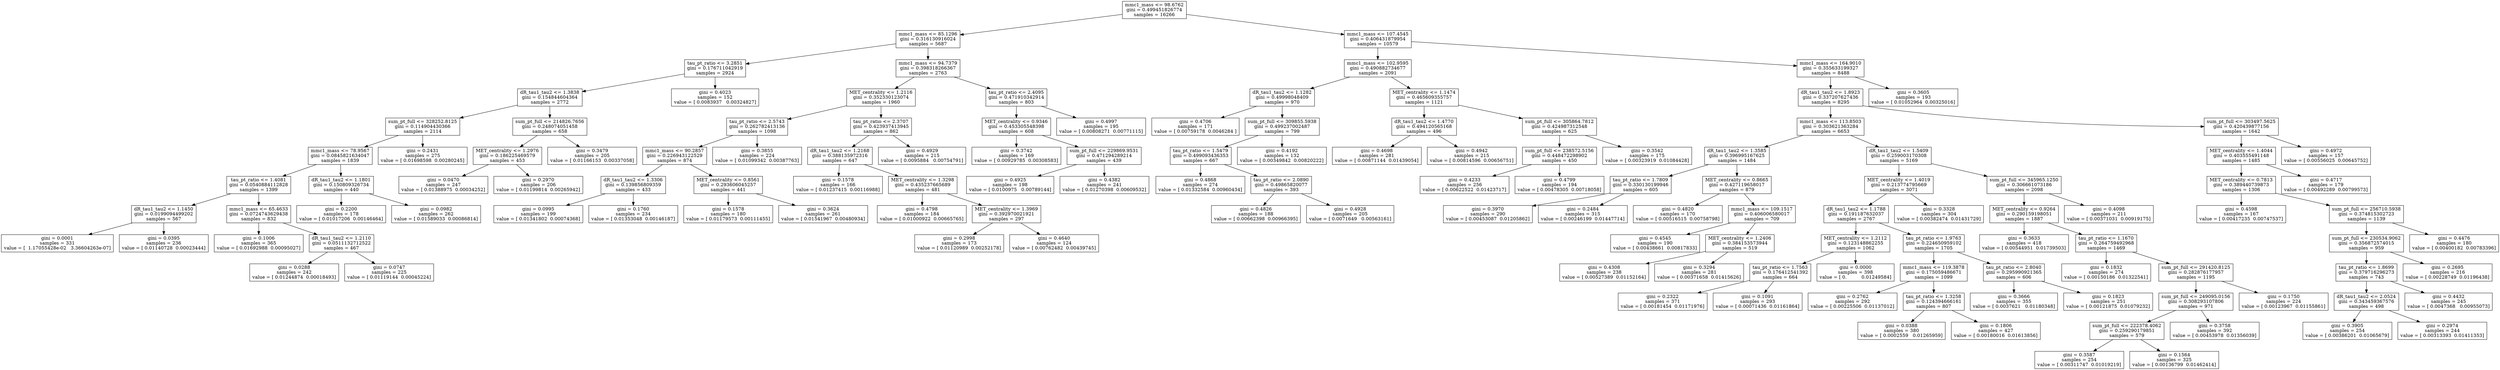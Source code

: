 digraph Tree {
0 [label="mmc1_mass <= 98.6762\ngini = 0.499451826774\nsamples = 16266", shape="box"] ;
1 [label="mmc1_mass <= 85.1296\ngini = 0.316130916024\nsamples = 5687", shape="box"] ;
0 -> 1 ;
2 [label="tau_pt_ratio <= 3.2851\ngini = 0.176711042919\nsamples = 2924", shape="box"] ;
1 -> 2 ;
3 [label="dR_tau1_tau2 <= 1.3838\ngini = 0.154844604364\nsamples = 2772", shape="box"] ;
2 -> 3 ;
4 [label="sum_pt_full <= 328252.8125\ngini = 0.114904430366\nsamples = 2114", shape="box"] ;
3 -> 4 ;
5 [label="mmc1_mass <= 78.9567\ngini = 0.0845821634047\nsamples = 1839", shape="box"] ;
4 -> 5 ;
6 [label="tau_pt_ratio <= 1.4081\ngini = 0.0540884112828\nsamples = 1399", shape="box"] ;
5 -> 6 ;
7 [label="dR_tau1_tau2 <= 1.1450\ngini = 0.0199094499202\nsamples = 567", shape="box"] ;
6 -> 7 ;
8 [label="gini = 0.0001\nsamples = 331\nvalue = [  1.17055428e-02   3.36604263e-07]", shape="box"] ;
7 -> 8 ;
9 [label="gini = 0.0395\nsamples = 236\nvalue = [ 0.01140728  0.00023444]", shape="box"] ;
7 -> 9 ;
10 [label="mmc1_mass <= 65.4633\ngini = 0.0724743629438\nsamples = 832", shape="box"] ;
6 -> 10 ;
11 [label="gini = 0.1006\nsamples = 365\nvalue = [ 0.01692988  0.00095027]", shape="box"] ;
10 -> 11 ;
12 [label="dR_tau1_tau2 <= 1.2110\ngini = 0.0511132712522\nsamples = 467", shape="box"] ;
10 -> 12 ;
13 [label="gini = 0.0288\nsamples = 242\nvalue = [ 0.01244874  0.00018493]", shape="box"] ;
12 -> 13 ;
14 [label="gini = 0.0747\nsamples = 225\nvalue = [ 0.01119144  0.00045224]", shape="box"] ;
12 -> 14 ;
15 [label="dR_tau1_tau2 <= 1.1801\ngini = 0.150809326734\nsamples = 440", shape="box"] ;
5 -> 15 ;
16 [label="gini = 0.2200\nsamples = 178\nvalue = [ 0.01017206  0.00146464]", shape="box"] ;
15 -> 16 ;
17 [label="gini = 0.0982\nsamples = 262\nvalue = [ 0.01589033  0.00086814]", shape="box"] ;
15 -> 17 ;
18 [label="gini = 0.2431\nsamples = 275\nvalue = [ 0.01698598  0.00280245]", shape="box"] ;
4 -> 18 ;
19 [label="sum_pt_full <= 214826.7656\ngini = 0.248074051458\nsamples = 658", shape="box"] ;
3 -> 19 ;
20 [label="MET_centrality <= 1.2976\ngini = 0.186225469579\nsamples = 453", shape="box"] ;
19 -> 20 ;
21 [label="gini = 0.0470\nsamples = 247\nvalue = [ 0.01388975  0.00034252]", shape="box"] ;
20 -> 21 ;
22 [label="gini = 0.2970\nsamples = 206\nvalue = [ 0.01199814  0.00265942]", shape="box"] ;
20 -> 22 ;
23 [label="gini = 0.3479\nsamples = 205\nvalue = [ 0.01166153  0.00337058]", shape="box"] ;
19 -> 23 ;
24 [label="gini = 0.4023\nsamples = 152\nvalue = [ 0.0083937   0.00324827]", shape="box"] ;
2 -> 24 ;
25 [label="mmc1_mass <= 94.7379\ngini = 0.398318266367\nsamples = 2763", shape="box"] ;
1 -> 25 ;
26 [label="MET_centrality <= 1.2116\ngini = 0.352330123074\nsamples = 1960", shape="box"] ;
25 -> 26 ;
27 [label="tau_pt_ratio <= 2.5743\ngini = 0.262782413136\nsamples = 1098", shape="box"] ;
26 -> 27 ;
28 [label="mmc1_mass <= 90.2857\ngini = 0.226943122529\nsamples = 874", shape="box"] ;
27 -> 28 ;
29 [label="dR_tau1_tau2 <= 1.3306\ngini = 0.139856809359\nsamples = 433", shape="box"] ;
28 -> 29 ;
30 [label="gini = 0.0995\nsamples = 199\nvalue = [ 0.01341802  0.00074368]", shape="box"] ;
29 -> 30 ;
31 [label="gini = 0.1760\nsamples = 234\nvalue = [ 0.01353048  0.00146187]", shape="box"] ;
29 -> 31 ;
32 [label="MET_centrality <= 0.8561\ngini = 0.293606045257\nsamples = 441", shape="box"] ;
28 -> 32 ;
33 [label="gini = 0.1578\nsamples = 180\nvalue = [ 0.01179573  0.00111455]", shape="box"] ;
32 -> 33 ;
34 [label="gini = 0.3624\nsamples = 261\nvalue = [ 0.01541967  0.00480934]", shape="box"] ;
32 -> 34 ;
35 [label="gini = 0.3855\nsamples = 224\nvalue = [ 0.01099342  0.00387763]", shape="box"] ;
27 -> 35 ;
36 [label="tau_pt_ratio <= 2.3707\ngini = 0.423937413945\nsamples = 862", shape="box"] ;
26 -> 36 ;
37 [label="dR_tau1_tau2 <= 1.2168\ngini = 0.388135972316\nsamples = 647", shape="box"] ;
36 -> 37 ;
38 [label="gini = 0.1578\nsamples = 166\nvalue = [ 0.01237415  0.00116988]", shape="box"] ;
37 -> 38 ;
39 [label="MET_centrality <= 1.3298\ngini = 0.435237665689\nsamples = 481", shape="box"] ;
37 -> 39 ;
40 [label="gini = 0.4798\nsamples = 184\nvalue = [ 0.01000922  0.00665765]", shape="box"] ;
39 -> 40 ;
41 [label="MET_centrality <= 1.3969\ngini = 0.392970021921\nsamples = 297", shape="box"] ;
39 -> 41 ;
42 [label="gini = 0.2998\nsamples = 173\nvalue = [ 0.01120989  0.00252178]", shape="box"] ;
41 -> 42 ;
43 [label="gini = 0.4640\nsamples = 124\nvalue = [ 0.00762482  0.00439745]", shape="box"] ;
41 -> 43 ;
44 [label="gini = 0.4929\nsamples = 215\nvalue = [ 0.0095884   0.00754791]", shape="box"] ;
36 -> 44 ;
45 [label="tau_pt_ratio <= 2.4095\ngini = 0.471910342914\nsamples = 803", shape="box"] ;
25 -> 45 ;
46 [label="MET_centrality <= 0.9346\ngini = 0.453305548398\nsamples = 608", shape="box"] ;
45 -> 46 ;
47 [label="gini = 0.3742\nsamples = 169\nvalue = [ 0.00929785  0.00308583]", shape="box"] ;
46 -> 47 ;
48 [label="sum_pt_full <= 229869.9531\ngini = 0.471294289214\nsamples = 439", shape="box"] ;
46 -> 48 ;
49 [label="gini = 0.4925\nsamples = 198\nvalue = [ 0.0100975   0.00789144]", shape="box"] ;
48 -> 49 ;
50 [label="gini = 0.4382\nsamples = 241\nvalue = [ 0.01270398  0.00609532]", shape="box"] ;
48 -> 50 ;
51 [label="gini = 0.4997\nsamples = 195\nvalue = [ 0.00808271  0.00771115]", shape="box"] ;
45 -> 51 ;
52 [label="mmc1_mass <= 107.4545\ngini = 0.406431879954\nsamples = 10579", shape="box"] ;
0 -> 52 ;
53 [label="mmc1_mass <= 102.9595\ngini = 0.490882734677\nsamples = 2091", shape="box"] ;
52 -> 53 ;
54 [label="dR_tau1_tau2 <= 1.1282\ngini = 0.49998048409\nsamples = 970", shape="box"] ;
53 -> 54 ;
55 [label="gini = 0.4706\nsamples = 171\nvalue = [ 0.00759178  0.0046284 ]", shape="box"] ;
54 -> 55 ;
56 [label="sum_pt_full <= 309855.5938\ngini = 0.499237002487\nsamples = 799", shape="box"] ;
54 -> 56 ;
57 [label="tau_pt_ratio <= 1.5479\ngini = 0.499093436353\nsamples = 667", shape="box"] ;
56 -> 57 ;
58 [label="gini = 0.4868\nsamples = 274\nvalue = [ 0.01332584  0.00960434]", shape="box"] ;
57 -> 58 ;
59 [label="tau_pt_ratio <= 2.0890\ngini = 0.49865820077\nsamples = 393", shape="box"] ;
57 -> 59 ;
60 [label="gini = 0.4826\nsamples = 188\nvalue = [ 0.00662398  0.00966395]", shape="box"] ;
59 -> 60 ;
61 [label="gini = 0.4928\nsamples = 205\nvalue = [ 0.0071649   0.00563161]", shape="box"] ;
59 -> 61 ;
62 [label="gini = 0.4192\nsamples = 132\nvalue = [ 0.00349842  0.00820222]", shape="box"] ;
56 -> 62 ;
63 [label="MET_centrality <= 1.1474\ngini = 0.465609355757\nsamples = 1121", shape="box"] ;
53 -> 63 ;
64 [label="dR_tau1_tau2 <= 1.4770\ngini = 0.494120565168\nsamples = 496", shape="box"] ;
63 -> 64 ;
65 [label="gini = 0.4698\nsamples = 281\nvalue = [ 0.00871144  0.01439054]", shape="box"] ;
64 -> 65 ;
66 [label="gini = 0.4942\nsamples = 215\nvalue = [ 0.00814596  0.00656751]", shape="box"] ;
64 -> 66 ;
67 [label="sum_pt_full <= 305864.7812\ngini = 0.424987312548\nsamples = 625", shape="box"] ;
63 -> 67 ;
68 [label="sum_pt_full <= 238572.5156\ngini = 0.448472298902\nsamples = 450", shape="box"] ;
67 -> 68 ;
69 [label="gini = 0.4233\nsamples = 256\nvalue = [ 0.00622522  0.01423717]", shape="box"] ;
68 -> 69 ;
70 [label="gini = 0.4799\nsamples = 194\nvalue = [ 0.00478305  0.00718058]", shape="box"] ;
68 -> 70 ;
71 [label="gini = 0.3542\nsamples = 175\nvalue = [ 0.00323919  0.01084428]", shape="box"] ;
67 -> 71 ;
72 [label="mmc1_mass <= 164.9010\ngini = 0.355633199327\nsamples = 8488", shape="box"] ;
52 -> 72 ;
73 [label="dR_tau1_tau2 <= 1.8923\ngini = 0.337207627436\nsamples = 8295", shape="box"] ;
72 -> 73 ;
74 [label="mmc1_mass <= 113.8503\ngini = 0.303621363284\nsamples = 6653", shape="box"] ;
73 -> 74 ;
75 [label="dR_tau1_tau2 <= 1.3585\ngini = 0.396995167625\nsamples = 1484", shape="box"] ;
74 -> 75 ;
76 [label="tau_pt_ratio <= 1.7809\ngini = 0.330130199946\nsamples = 605", shape="box"] ;
75 -> 76 ;
77 [label="gini = 0.3970\nsamples = 290\nvalue = [ 0.00453087  0.01205862]", shape="box"] ;
76 -> 77 ;
78 [label="gini = 0.2484\nsamples = 315\nvalue = [ 0.00246199  0.01447714]", shape="box"] ;
76 -> 78 ;
79 [label="MET_centrality <= 0.8665\ngini = 0.427119658017\nsamples = 879", shape="box"] ;
75 -> 79 ;
80 [label="gini = 0.4820\nsamples = 170\nvalue = [ 0.00516515  0.00758798]", shape="box"] ;
79 -> 80 ;
81 [label="mmc1_mass <= 109.1517\ngini = 0.406006580017\nsamples = 709", shape="box"] ;
79 -> 81 ;
82 [label="gini = 0.4545\nsamples = 190\nvalue = [ 0.00438661  0.00817833]", shape="box"] ;
81 -> 82 ;
83 [label="MET_centrality <= 1.2406\ngini = 0.384153573944\nsamples = 519", shape="box"] ;
81 -> 83 ;
84 [label="gini = 0.4308\nsamples = 238\nvalue = [ 0.00527389  0.01152164]", shape="box"] ;
83 -> 84 ;
85 [label="gini = 0.3294\nsamples = 281\nvalue = [ 0.00371658  0.01415626]", shape="box"] ;
83 -> 85 ;
86 [label="dR_tau1_tau2 <= 1.5409\ngini = 0.259003170308\nsamples = 5169", shape="box"] ;
74 -> 86 ;
87 [label="MET_centrality <= 1.4019\ngini = 0.213774795669\nsamples = 3071", shape="box"] ;
86 -> 87 ;
88 [label="dR_tau1_tau2 <= 1.1788\ngini = 0.191187632037\nsamples = 2767", shape="box"] ;
87 -> 88 ;
89 [label="MET_centrality <= 1.2112\ngini = 0.123148862255\nsamples = 1062", shape="box"] ;
88 -> 89 ;
90 [label="tau_pt_ratio <= 1.7563\ngini = 0.176412541392\nsamples = 664", shape="box"] ;
89 -> 90 ;
91 [label="gini = 0.2322\nsamples = 371\nvalue = [ 0.00181454  0.01171976]", shape="box"] ;
90 -> 91 ;
92 [label="gini = 0.1091\nsamples = 293\nvalue = [ 0.00071436  0.01161864]", shape="box"] ;
90 -> 92 ;
93 [label="gini = 0.0000\nsamples = 398\nvalue = [ 0.          0.01249584]", shape="box"] ;
89 -> 93 ;
94 [label="tau_pt_ratio <= 1.9763\ngini = 0.224650959102\nsamples = 1705", shape="box"] ;
88 -> 94 ;
95 [label="mmc1_mass <= 119.3878\ngini = 0.175059486671\nsamples = 1099", shape="box"] ;
94 -> 95 ;
96 [label="gini = 0.2762\nsamples = 292\nvalue = [ 0.00225506  0.01137012]", shape="box"] ;
95 -> 96 ;
97 [label="tau_pt_ratio <= 1.3258\ngini = 0.124394666161\nsamples = 807", shape="box"] ;
95 -> 97 ;
98 [label="gini = 0.0388\nsamples = 380\nvalue = [ 0.0002559   0.01265959]", shape="box"] ;
97 -> 98 ;
99 [label="gini = 0.1806\nsamples = 427\nvalue = [ 0.00180016  0.01613856]", shape="box"] ;
97 -> 99 ;
100 [label="tau_pt_ratio <= 2.8040\ngini = 0.295990921365\nsamples = 606", shape="box"] ;
94 -> 100 ;
101 [label="gini = 0.3666\nsamples = 355\nvalue = [ 0.0037621   0.01180348]", shape="box"] ;
100 -> 101 ;
102 [label="gini = 0.1823\nsamples = 251\nvalue = [ 0.00121875  0.01079232]", shape="box"] ;
100 -> 102 ;
103 [label="gini = 0.3328\nsamples = 304\nvalue = [ 0.00382474  0.01431729]", shape="box"] ;
87 -> 103 ;
104 [label="sum_pt_full <= 345965.1250\ngini = 0.306661073186\nsamples = 2098", shape="box"] ;
86 -> 104 ;
105 [label="MET_centrality <= 0.9264\ngini = 0.290159198051\nsamples = 1887", shape="box"] ;
104 -> 105 ;
106 [label="gini = 0.3633\nsamples = 418\nvalue = [ 0.00544951  0.01739503]", shape="box"] ;
105 -> 106 ;
107 [label="tau_pt_ratio <= 1.1670\ngini = 0.264759492968\nsamples = 1469", shape="box"] ;
105 -> 107 ;
108 [label="gini = 0.1832\nsamples = 274\nvalue = [ 0.00150186  0.01322541]", shape="box"] ;
107 -> 108 ;
109 [label="sum_pt_full <= 291420.8125\ngini = 0.282876177957\nsamples = 1195", shape="box"] ;
107 -> 109 ;
110 [label="sum_pt_full <= 249095.0156\ngini = 0.308293107806\nsamples = 971", shape="box"] ;
109 -> 110 ;
111 [label="sum_pt_full <= 222378.4062\ngini = 0.259290179851\nsamples = 579", shape="box"] ;
110 -> 111 ;
112 [label="gini = 0.3587\nsamples = 254\nvalue = [ 0.00311747  0.01019219]", shape="box"] ;
111 -> 112 ;
113 [label="gini = 0.1564\nsamples = 325\nvalue = [ 0.00136799  0.01462414]", shape="box"] ;
111 -> 113 ;
114 [label="gini = 0.3758\nsamples = 392\nvalue = [ 0.00453978  0.01356039]", shape="box"] ;
110 -> 114 ;
115 [label="gini = 0.1750\nsamples = 224\nvalue = [ 0.00123967  0.01155861]", shape="box"] ;
109 -> 115 ;
116 [label="gini = 0.4098\nsamples = 211\nvalue = [ 0.00371031  0.00919175]", shape="box"] ;
104 -> 116 ;
117 [label="sum_pt_full <= 303497.5625\ngini = 0.420439877156\nsamples = 1642", shape="box"] ;
73 -> 117 ;
118 [label="MET_centrality <= 1.4044\ngini = 0.403555491148\nsamples = 1485", shape="box"] ;
117 -> 118 ;
119 [label="MET_centrality <= 0.7813\ngini = 0.389440739873\nsamples = 1306", shape="box"] ;
118 -> 119 ;
120 [label="gini = 0.4598\nsamples = 167\nvalue = [ 0.00417235  0.00747537]", shape="box"] ;
119 -> 120 ;
121 [label="sum_pt_full <= 256710.5938\ngini = 0.374815302723\nsamples = 1139", shape="box"] ;
119 -> 121 ;
122 [label="sum_pt_full <= 230534.9062\ngini = 0.356872574015\nsamples = 959", shape="box"] ;
121 -> 122 ;
123 [label="tau_pt_ratio <= 1.8699\ngini = 0.379716296273\nsamples = 743", shape="box"] ;
122 -> 123 ;
124 [label="dR_tau1_tau2 <= 2.0524\ngini = 0.343459367576\nsamples = 498", shape="box"] ;
123 -> 124 ;
125 [label="gini = 0.3905\nsamples = 254\nvalue = [ 0.00386201  0.01065679]", shape="box"] ;
124 -> 125 ;
126 [label="gini = 0.2974\nsamples = 244\nvalue = [ 0.00313393  0.01411353]", shape="box"] ;
124 -> 126 ;
127 [label="gini = 0.4432\nsamples = 245\nvalue = [ 0.0047368   0.00955073]", shape="box"] ;
123 -> 127 ;
128 [label="gini = 0.2695\nsamples = 216\nvalue = [ 0.00228749  0.01196438]", shape="box"] ;
122 -> 128 ;
129 [label="gini = 0.4476\nsamples = 180\nvalue = [ 0.00400182  0.00783396]", shape="box"] ;
121 -> 129 ;
130 [label="gini = 0.4717\nsamples = 179\nvalue = [ 0.00492289  0.00799573]", shape="box"] ;
118 -> 130 ;
131 [label="gini = 0.4972\nsamples = 157\nvalue = [ 0.00556025  0.00645752]", shape="box"] ;
117 -> 131 ;
132 [label="gini = 0.3605\nsamples = 193\nvalue = [ 0.01052964  0.00325016]", shape="box"] ;
72 -> 132 ;
}